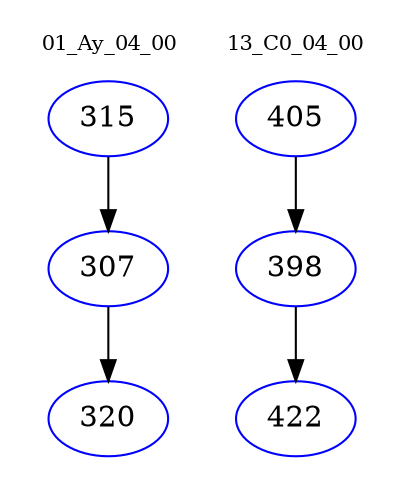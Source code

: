 digraph{
subgraph cluster_0 {
color = white
label = "01_Ay_04_00";
fontsize=10;
T0_315 [label="315", color="blue"]
T0_315 -> T0_307 [color="black"]
T0_307 [label="307", color="blue"]
T0_307 -> T0_320 [color="black"]
T0_320 [label="320", color="blue"]
}
subgraph cluster_1 {
color = white
label = "13_C0_04_00";
fontsize=10;
T1_405 [label="405", color="blue"]
T1_405 -> T1_398 [color="black"]
T1_398 [label="398", color="blue"]
T1_398 -> T1_422 [color="black"]
T1_422 [label="422", color="blue"]
}
}
